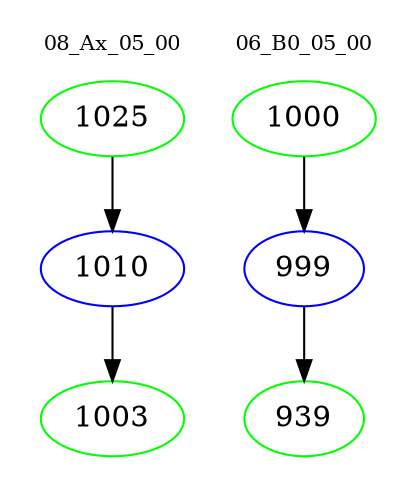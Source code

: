 digraph{
subgraph cluster_0 {
color = white
label = "08_Ax_05_00";
fontsize=10;
T0_1025 [label="1025", color="green"]
T0_1025 -> T0_1010 [color="black"]
T0_1010 [label="1010", color="blue"]
T0_1010 -> T0_1003 [color="black"]
T0_1003 [label="1003", color="green"]
}
subgraph cluster_1 {
color = white
label = "06_B0_05_00";
fontsize=10;
T1_1000 [label="1000", color="green"]
T1_1000 -> T1_999 [color="black"]
T1_999 [label="999", color="blue"]
T1_999 -> T1_939 [color="black"]
T1_939 [label="939", color="green"]
}
}
